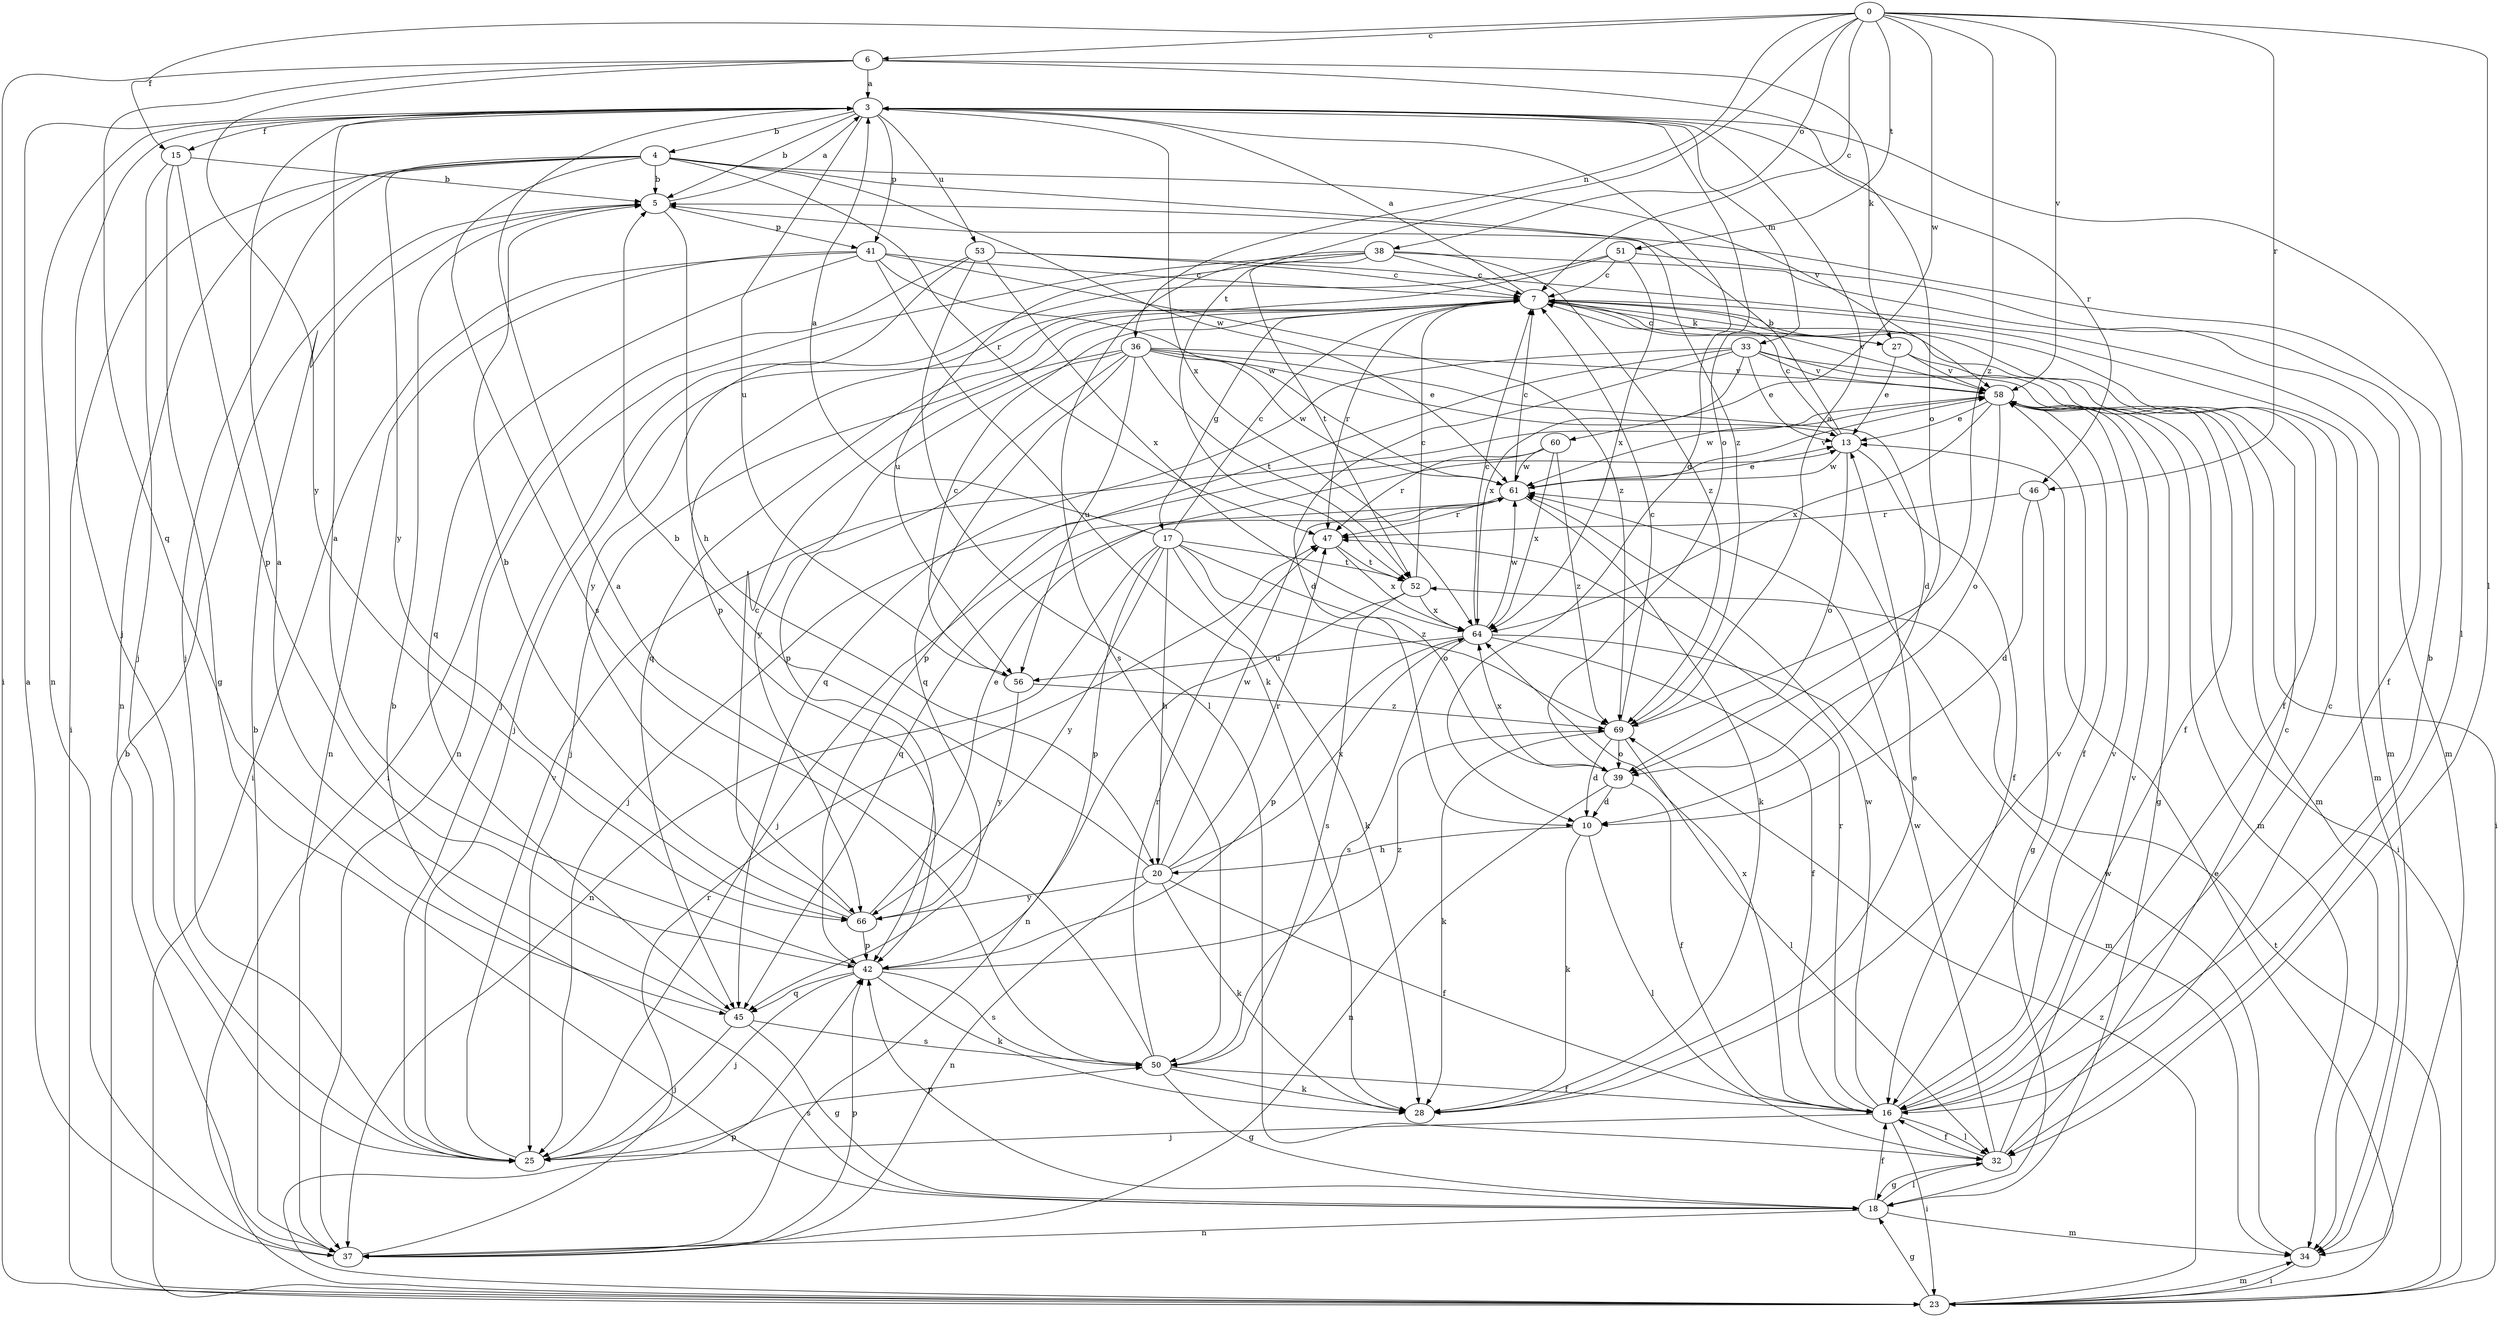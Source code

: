 strict digraph  {
0;
3;
4;
5;
6;
7;
10;
13;
15;
16;
17;
18;
20;
23;
25;
27;
28;
32;
33;
34;
36;
37;
38;
39;
41;
42;
45;
46;
47;
50;
51;
52;
53;
56;
58;
60;
61;
64;
66;
69;
0 -> 6  [label=c];
0 -> 7  [label=c];
0 -> 15  [label=f];
0 -> 32  [label=l];
0 -> 36  [label=n];
0 -> 38  [label=o];
0 -> 46  [label=r];
0 -> 51  [label=t];
0 -> 52  [label=t];
0 -> 58  [label=v];
0 -> 60  [label=w];
0 -> 69  [label=z];
3 -> 4  [label=b];
3 -> 5  [label=b];
3 -> 10  [label=d];
3 -> 15  [label=f];
3 -> 25  [label=j];
3 -> 32  [label=l];
3 -> 33  [label=m];
3 -> 37  [label=n];
3 -> 39  [label=o];
3 -> 41  [label=p];
3 -> 46  [label=r];
3 -> 53  [label=u];
3 -> 56  [label=u];
3 -> 64  [label=x];
4 -> 5  [label=b];
4 -> 23  [label=i];
4 -> 25  [label=j];
4 -> 37  [label=n];
4 -> 47  [label=r];
4 -> 50  [label=s];
4 -> 58  [label=v];
4 -> 61  [label=w];
4 -> 66  [label=y];
4 -> 69  [label=z];
5 -> 3  [label=a];
5 -> 20  [label=h];
5 -> 41  [label=p];
6 -> 3  [label=a];
6 -> 23  [label=i];
6 -> 27  [label=k];
6 -> 39  [label=o];
6 -> 45  [label=q];
6 -> 66  [label=y];
7 -> 3  [label=a];
7 -> 16  [label=f];
7 -> 17  [label=g];
7 -> 25  [label=j];
7 -> 27  [label=k];
7 -> 34  [label=m];
7 -> 45  [label=q];
7 -> 47  [label=r];
7 -> 58  [label=v];
10 -> 20  [label=h];
10 -> 28  [label=k];
10 -> 32  [label=l];
13 -> 5  [label=b];
13 -> 7  [label=c];
13 -> 16  [label=f];
13 -> 39  [label=o];
13 -> 61  [label=w];
15 -> 5  [label=b];
15 -> 18  [label=g];
15 -> 25  [label=j];
15 -> 42  [label=p];
16 -> 5  [label=b];
16 -> 7  [label=c];
16 -> 23  [label=i];
16 -> 25  [label=j];
16 -> 32  [label=l];
16 -> 47  [label=r];
16 -> 58  [label=v];
16 -> 61  [label=w];
16 -> 64  [label=x];
17 -> 3  [label=a];
17 -> 7  [label=c];
17 -> 20  [label=h];
17 -> 28  [label=k];
17 -> 37  [label=n];
17 -> 39  [label=o];
17 -> 42  [label=p];
17 -> 52  [label=t];
17 -> 66  [label=y];
17 -> 69  [label=z];
18 -> 5  [label=b];
18 -> 16  [label=f];
18 -> 32  [label=l];
18 -> 34  [label=m];
18 -> 37  [label=n];
18 -> 42  [label=p];
20 -> 5  [label=b];
20 -> 16  [label=f];
20 -> 28  [label=k];
20 -> 37  [label=n];
20 -> 47  [label=r];
20 -> 61  [label=w];
20 -> 64  [label=x];
20 -> 66  [label=y];
23 -> 5  [label=b];
23 -> 13  [label=e];
23 -> 18  [label=g];
23 -> 34  [label=m];
23 -> 42  [label=p];
23 -> 52  [label=t];
23 -> 69  [label=z];
25 -> 50  [label=s];
25 -> 58  [label=v];
27 -> 7  [label=c];
27 -> 13  [label=e];
27 -> 23  [label=i];
27 -> 58  [label=v];
28 -> 13  [label=e];
28 -> 58  [label=v];
32 -> 7  [label=c];
32 -> 16  [label=f];
32 -> 18  [label=g];
32 -> 58  [label=v];
32 -> 61  [label=w];
33 -> 10  [label=d];
33 -> 13  [label=e];
33 -> 16  [label=f];
33 -> 34  [label=m];
33 -> 42  [label=p];
33 -> 45  [label=q];
33 -> 58  [label=v];
33 -> 64  [label=x];
34 -> 23  [label=i];
34 -> 61  [label=w];
36 -> 10  [label=d];
36 -> 13  [label=e];
36 -> 25  [label=j];
36 -> 42  [label=p];
36 -> 45  [label=q];
36 -> 52  [label=t];
36 -> 56  [label=u];
36 -> 58  [label=v];
36 -> 61  [label=w];
36 -> 66  [label=y];
37 -> 3  [label=a];
37 -> 5  [label=b];
37 -> 42  [label=p];
37 -> 47  [label=r];
38 -> 7  [label=c];
38 -> 34  [label=m];
38 -> 37  [label=n];
38 -> 50  [label=s];
38 -> 52  [label=t];
38 -> 56  [label=u];
38 -> 69  [label=z];
39 -> 10  [label=d];
39 -> 16  [label=f];
39 -> 37  [label=n];
39 -> 64  [label=x];
41 -> 7  [label=c];
41 -> 23  [label=i];
41 -> 28  [label=k];
41 -> 37  [label=n];
41 -> 45  [label=q];
41 -> 61  [label=w];
41 -> 69  [label=z];
42 -> 3  [label=a];
42 -> 25  [label=j];
42 -> 28  [label=k];
42 -> 45  [label=q];
42 -> 50  [label=s];
42 -> 69  [label=z];
45 -> 3  [label=a];
45 -> 18  [label=g];
45 -> 25  [label=j];
45 -> 50  [label=s];
46 -> 10  [label=d];
46 -> 18  [label=g];
46 -> 47  [label=r];
47 -> 52  [label=t];
47 -> 64  [label=x];
50 -> 3  [label=a];
50 -> 16  [label=f];
50 -> 18  [label=g];
50 -> 28  [label=k];
50 -> 47  [label=r];
51 -> 7  [label=c];
51 -> 16  [label=f];
51 -> 42  [label=p];
51 -> 64  [label=x];
51 -> 66  [label=y];
52 -> 7  [label=c];
52 -> 37  [label=n];
52 -> 50  [label=s];
52 -> 64  [label=x];
53 -> 7  [label=c];
53 -> 23  [label=i];
53 -> 25  [label=j];
53 -> 32  [label=l];
53 -> 34  [label=m];
53 -> 64  [label=x];
56 -> 7  [label=c];
56 -> 66  [label=y];
56 -> 69  [label=z];
58 -> 13  [label=e];
58 -> 16  [label=f];
58 -> 18  [label=g];
58 -> 23  [label=i];
58 -> 34  [label=m];
58 -> 39  [label=o];
58 -> 61  [label=w];
58 -> 64  [label=x];
60 -> 25  [label=j];
60 -> 47  [label=r];
60 -> 61  [label=w];
60 -> 64  [label=x];
60 -> 69  [label=z];
61 -> 7  [label=c];
61 -> 13  [label=e];
61 -> 25  [label=j];
61 -> 28  [label=k];
61 -> 45  [label=q];
61 -> 47  [label=r];
61 -> 58  [label=v];
64 -> 7  [label=c];
64 -> 16  [label=f];
64 -> 34  [label=m];
64 -> 42  [label=p];
64 -> 50  [label=s];
64 -> 56  [label=u];
64 -> 61  [label=w];
66 -> 5  [label=b];
66 -> 7  [label=c];
66 -> 13  [label=e];
66 -> 42  [label=p];
69 -> 3  [label=a];
69 -> 7  [label=c];
69 -> 10  [label=d];
69 -> 28  [label=k];
69 -> 32  [label=l];
69 -> 39  [label=o];
}
